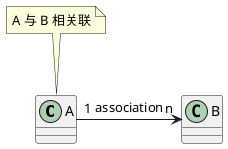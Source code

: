 @startuml

class A
class B

note top of A : A 与 B 相关联

A "1" -right--> "n" B : association


@enduml